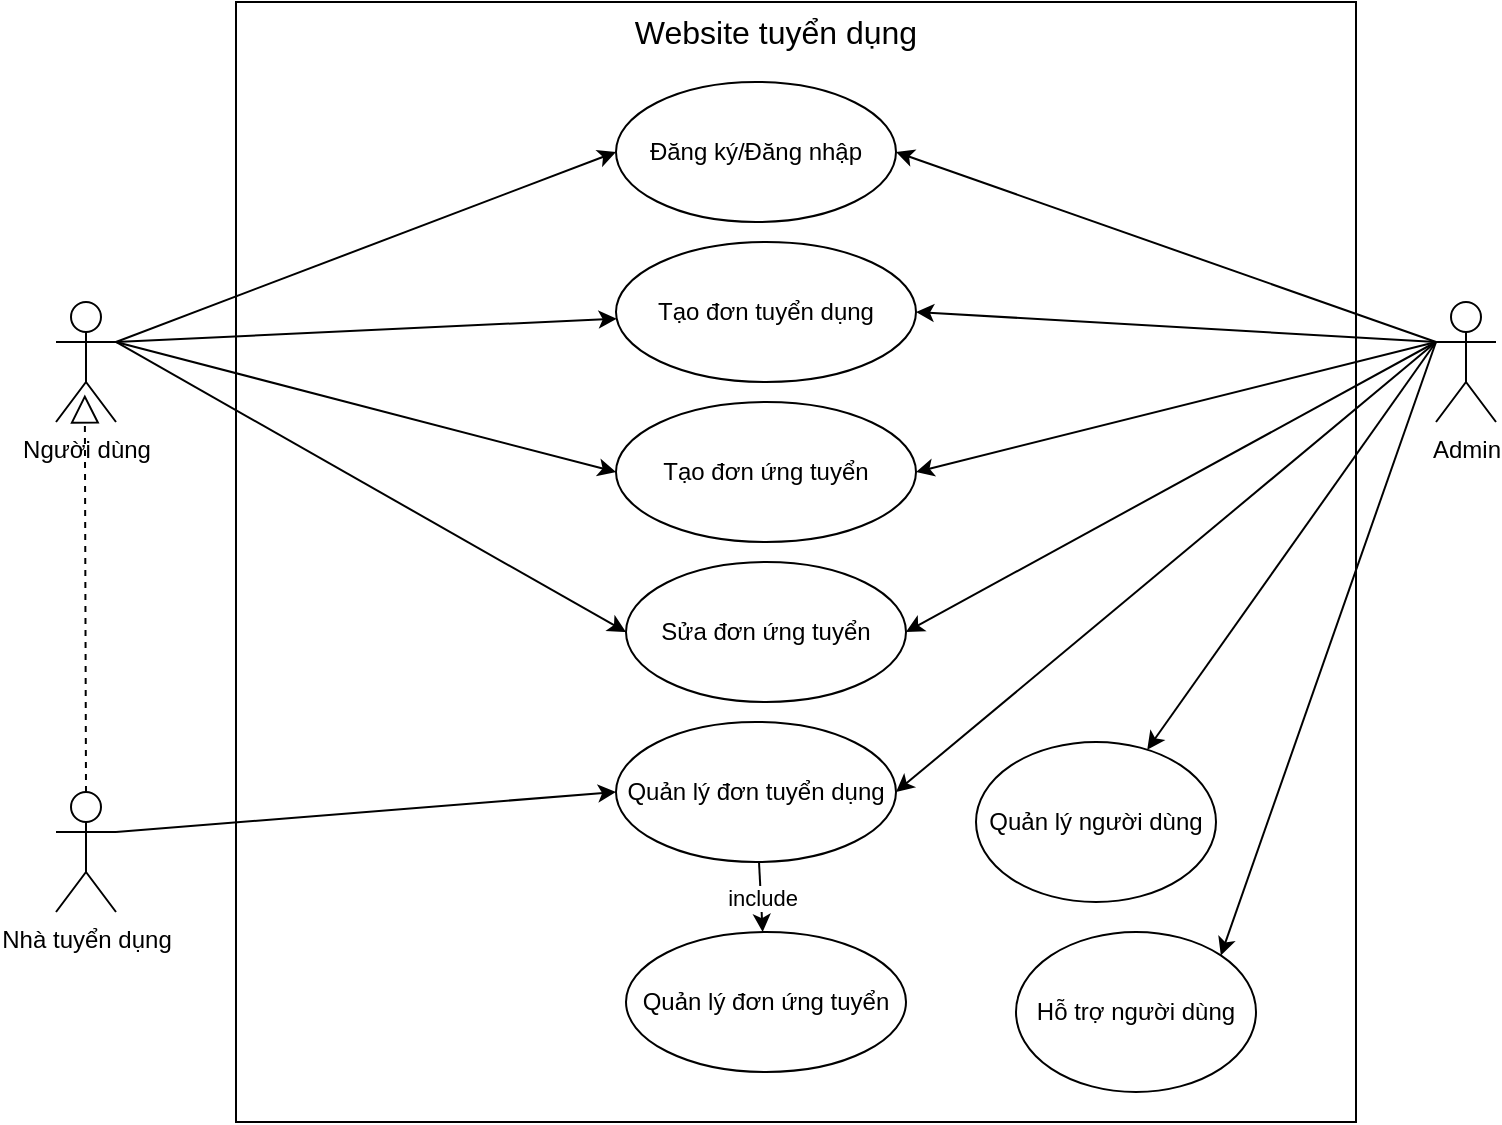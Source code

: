 <mxfile version="24.7.12">
  <diagram name="Page-1" id="zwhGvuFhXwCDQahis3kh">
    <mxGraphModel dx="1002" dy="522" grid="1" gridSize="10" guides="1" tooltips="1" connect="1" arrows="1" fold="1" page="1" pageScale="1" pageWidth="1654" pageHeight="2336" math="0" shadow="0">
      <root>
        <mxCell id="0" />
        <mxCell id="1" parent="0" />
        <mxCell id="7p0QEJgn-plHWCAqMQTt-9" value="" style="whiteSpace=wrap;html=1;aspect=fixed;" parent="1" vertex="1">
          <mxGeometry x="180" y="40" width="560" height="560" as="geometry" />
        </mxCell>
        <mxCell id="H-ybQ5YfGoghg8FmdTn6-9" style="rounded=0;orthogonalLoop=1;jettySize=auto;html=1;exitX=1;exitY=0.333;exitDx=0;exitDy=0;exitPerimeter=0;entryX=0;entryY=0.5;entryDx=0;entryDy=0;" parent="1" source="H-ybQ5YfGoghg8FmdTn6-1" target="H-ybQ5YfGoghg8FmdTn6-2" edge="1">
          <mxGeometry relative="1" as="geometry" />
        </mxCell>
        <mxCell id="H-ybQ5YfGoghg8FmdTn6-10" style="rounded=0;orthogonalLoop=1;jettySize=auto;html=1;entryX=0;entryY=0.5;entryDx=0;entryDy=0;exitX=1;exitY=0.333;exitDx=0;exitDy=0;exitPerimeter=0;" parent="1" source="H-ybQ5YfGoghg8FmdTn6-1" target="H-ybQ5YfGoghg8FmdTn6-4" edge="1">
          <mxGeometry relative="1" as="geometry" />
        </mxCell>
        <mxCell id="H-ybQ5YfGoghg8FmdTn6-1" value="Người dùng&lt;div&gt;&lt;br&gt;&lt;/div&gt;" style="shape=umlActor;verticalLabelPosition=bottom;verticalAlign=top;html=1;" parent="1" vertex="1">
          <mxGeometry x="90" y="190" width="30" height="60" as="geometry" />
        </mxCell>
        <mxCell id="H-ybQ5YfGoghg8FmdTn6-2" value="Đăng ký/Đăng nhập" style="ellipse;whiteSpace=wrap;html=1;" parent="1" vertex="1">
          <mxGeometry x="370" y="80" width="140" height="70" as="geometry" />
        </mxCell>
        <mxCell id="H-ybQ5YfGoghg8FmdTn6-3" value="Tạo đơn tuyển dụng" style="ellipse;whiteSpace=wrap;html=1;" parent="1" vertex="1">
          <mxGeometry x="370" y="160" width="150" height="70" as="geometry" />
        </mxCell>
        <mxCell id="H-ybQ5YfGoghg8FmdTn6-4" value="Tạo đơn ứng tuyển" style="ellipse;whiteSpace=wrap;html=1;" parent="1" vertex="1">
          <mxGeometry x="370" y="240" width="150" height="70" as="geometry" />
        </mxCell>
        <mxCell id="H-ybQ5YfGoghg8FmdTn6-7" style="rounded=0;orthogonalLoop=1;jettySize=auto;html=1;" parent="1" source="H-ybQ5YfGoghg8FmdTn6-5" target="H-ybQ5YfGoghg8FmdTn6-6" edge="1">
          <mxGeometry relative="1" as="geometry" />
        </mxCell>
        <mxCell id="7p0QEJgn-plHWCAqMQTt-7" value="include" style="edgeLabel;html=1;align=center;verticalAlign=middle;resizable=0;points=[];" parent="H-ybQ5YfGoghg8FmdTn6-7" vertex="1" connectable="0">
          <mxGeometry x="0.024" y="8" relative="1" as="geometry">
            <mxPoint x="-8" as="offset" />
          </mxGeometry>
        </mxCell>
        <mxCell id="H-ybQ5YfGoghg8FmdTn6-5" value="Quản lý đơn tuyển dụng" style="ellipse;whiteSpace=wrap;html=1;" parent="1" vertex="1">
          <mxGeometry x="370" y="400" width="140" height="70" as="geometry" />
        </mxCell>
        <mxCell id="H-ybQ5YfGoghg8FmdTn6-6" value="Quản lý đơn ứng tuyển" style="ellipse;whiteSpace=wrap;html=1;" parent="1" vertex="1">
          <mxGeometry x="375" y="505" width="140" height="70" as="geometry" />
        </mxCell>
        <mxCell id="7p0QEJgn-plHWCAqMQTt-2" style="rounded=0;orthogonalLoop=1;jettySize=auto;html=1;exitX=1;exitY=0.333;exitDx=0;exitDy=0;exitPerimeter=0;entryX=0;entryY=0.5;entryDx=0;entryDy=0;" parent="1" source="H-ybQ5YfGoghg8FmdTn6-8" target="H-ybQ5YfGoghg8FmdTn6-5" edge="1">
          <mxGeometry relative="1" as="geometry" />
        </mxCell>
        <mxCell id="H-ybQ5YfGoghg8FmdTn6-8" value="Nhà tuyển dụng" style="shape=umlActor;verticalLabelPosition=bottom;verticalAlign=top;html=1;" parent="1" vertex="1">
          <mxGeometry x="90" y="435" width="30" height="60" as="geometry" />
        </mxCell>
        <mxCell id="7p0QEJgn-plHWCAqMQTt-1" style="rounded=0;orthogonalLoop=1;jettySize=auto;html=1;jumpStyle=none;exitX=1;exitY=0.333;exitDx=0;exitDy=0;exitPerimeter=0;" parent="1" source="H-ybQ5YfGoghg8FmdTn6-1" target="H-ybQ5YfGoghg8FmdTn6-3" edge="1">
          <mxGeometry relative="1" as="geometry" />
        </mxCell>
        <mxCell id="7p0QEJgn-plHWCAqMQTt-6" value="" style="endArrow=block;dashed=1;endFill=0;endSize=12;html=1;rounded=0;exitX=0.5;exitY=0;exitDx=0;exitDy=0;exitPerimeter=0;entryX=0.48;entryY=0.77;entryDx=0;entryDy=0;entryPerimeter=0;" parent="1" source="H-ybQ5YfGoghg8FmdTn6-8" target="H-ybQ5YfGoghg8FmdTn6-1" edge="1">
          <mxGeometry width="160" relative="1" as="geometry">
            <mxPoint x="290" y="290" as="sourcePoint" />
            <mxPoint x="450" y="290" as="targetPoint" />
          </mxGeometry>
        </mxCell>
        <mxCell id="7p0QEJgn-plHWCAqMQTt-10" value="Website tuyển dụng" style="text;html=1;align=center;verticalAlign=middle;whiteSpace=wrap;rounded=0;fontSize=16;" parent="1" vertex="1">
          <mxGeometry x="320" y="40" width="260" height="30" as="geometry" />
        </mxCell>
        <mxCell id="7p0QEJgn-plHWCAqMQTt-12" style="rounded=0;orthogonalLoop=1;jettySize=auto;html=1;entryX=1;entryY=0.5;entryDx=0;entryDy=0;" parent="1" target="H-ybQ5YfGoghg8FmdTn6-5" edge="1">
          <mxGeometry relative="1" as="geometry">
            <mxPoint x="780" y="210" as="sourcePoint" />
          </mxGeometry>
        </mxCell>
        <mxCell id="7p0QEJgn-plHWCAqMQTt-16" style="rounded=0;orthogonalLoop=1;jettySize=auto;html=1;entryX=1;entryY=0.5;entryDx=0;entryDy=0;exitX=0;exitY=0.333;exitDx=0;exitDy=0;exitPerimeter=0;" parent="1" source="7p0QEJgn-plHWCAqMQTt-11" target="H-ybQ5YfGoghg8FmdTn6-2" edge="1">
          <mxGeometry relative="1" as="geometry">
            <mxPoint x="780" y="210" as="sourcePoint" />
          </mxGeometry>
        </mxCell>
        <mxCell id="7p0QEJgn-plHWCAqMQTt-17" style="rounded=0;orthogonalLoop=1;jettySize=auto;html=1;entryX=1;entryY=0.5;entryDx=0;entryDy=0;exitX=0;exitY=0.333;exitDx=0;exitDy=0;exitPerimeter=0;" parent="1" source="7p0QEJgn-plHWCAqMQTt-11" target="H-ybQ5YfGoghg8FmdTn6-3" edge="1">
          <mxGeometry relative="1" as="geometry" />
        </mxCell>
        <mxCell id="7p0QEJgn-plHWCAqMQTt-18" style="rounded=0;orthogonalLoop=1;jettySize=auto;html=1;entryX=1;entryY=0.5;entryDx=0;entryDy=0;exitX=0;exitY=0.333;exitDx=0;exitDy=0;exitPerimeter=0;" parent="1" source="7p0QEJgn-plHWCAqMQTt-11" target="H-ybQ5YfGoghg8FmdTn6-4" edge="1">
          <mxGeometry relative="1" as="geometry" />
        </mxCell>
        <mxCell id="fM43YaFPnTUFsVUjpZe3-7" style="rounded=0;orthogonalLoop=1;jettySize=auto;html=1;entryX=1;entryY=0.5;entryDx=0;entryDy=0;" edge="1" parent="1" target="fM43YaFPnTUFsVUjpZe3-5">
          <mxGeometry relative="1" as="geometry">
            <mxPoint x="780" y="210" as="sourcePoint" />
          </mxGeometry>
        </mxCell>
        <mxCell id="7p0QEJgn-plHWCAqMQTt-11" value="Admin" style="shape=umlActor;verticalLabelPosition=bottom;verticalAlign=top;html=1;outlineConnect=0;" parent="1" vertex="1">
          <mxGeometry x="780" y="190" width="30" height="60" as="geometry" />
        </mxCell>
        <mxCell id="7p0QEJgn-plHWCAqMQTt-14" value="Quản lý người dùng" style="ellipse;whiteSpace=wrap;html=1;" parent="1" vertex="1">
          <mxGeometry x="550" y="410" width="120" height="80" as="geometry" />
        </mxCell>
        <mxCell id="7p0QEJgn-plHWCAqMQTt-15" style="rounded=0;orthogonalLoop=1;jettySize=auto;html=1;exitX=0;exitY=0.333;exitDx=0;exitDy=0;exitPerimeter=0;" parent="1" source="7p0QEJgn-plHWCAqMQTt-11" target="7p0QEJgn-plHWCAqMQTt-14" edge="1">
          <mxGeometry relative="1" as="geometry" />
        </mxCell>
        <mxCell id="fM43YaFPnTUFsVUjpZe3-1" value="Hỗ trợ người dùng" style="ellipse;whiteSpace=wrap;html=1;" vertex="1" parent="1">
          <mxGeometry x="570" y="505" width="120" height="80" as="geometry" />
        </mxCell>
        <mxCell id="fM43YaFPnTUFsVUjpZe3-3" style="rounded=0;orthogonalLoop=1;jettySize=auto;html=1;strokeColor=none;exitX=0;exitY=0.333;exitDx=0;exitDy=0;exitPerimeter=0;" edge="1" parent="1" source="7p0QEJgn-plHWCAqMQTt-11" target="fM43YaFPnTUFsVUjpZe3-1">
          <mxGeometry relative="1" as="geometry" />
        </mxCell>
        <mxCell id="fM43YaFPnTUFsVUjpZe3-4" style="rounded=0;orthogonalLoop=1;jettySize=auto;html=1;exitX=0;exitY=0.333;exitDx=0;exitDy=0;exitPerimeter=0;entryX=1;entryY=0;entryDx=0;entryDy=0;" edge="1" parent="1" source="7p0QEJgn-plHWCAqMQTt-11" target="fM43YaFPnTUFsVUjpZe3-1">
          <mxGeometry relative="1" as="geometry" />
        </mxCell>
        <mxCell id="fM43YaFPnTUFsVUjpZe3-5" value="Sửa đơn ứng tuyển" style="ellipse;whiteSpace=wrap;html=1;" vertex="1" parent="1">
          <mxGeometry x="375" y="320" width="140" height="70" as="geometry" />
        </mxCell>
        <mxCell id="fM43YaFPnTUFsVUjpZe3-6" style="rounded=0;orthogonalLoop=1;jettySize=auto;html=1;exitX=1;exitY=0.333;exitDx=0;exitDy=0;exitPerimeter=0;entryX=0;entryY=0.5;entryDx=0;entryDy=0;" edge="1" parent="1" source="H-ybQ5YfGoghg8FmdTn6-1" target="fM43YaFPnTUFsVUjpZe3-5">
          <mxGeometry relative="1" as="geometry" />
        </mxCell>
      </root>
    </mxGraphModel>
  </diagram>
</mxfile>
